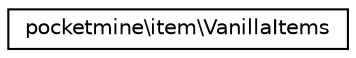 digraph "Graphical Class Hierarchy"
{
 // INTERACTIVE_SVG=YES
 // LATEX_PDF_SIZE
  edge [fontname="Helvetica",fontsize="10",labelfontname="Helvetica",labelfontsize="10"];
  node [fontname="Helvetica",fontsize="10",shape=record];
  rankdir="LR";
  Node0 [label="pocketmine\\item\\VanillaItems",height=0.2,width=0.4,color="black", fillcolor="white", style="filled",URL="$d9/dff/classpocketmine_1_1item_1_1_vanilla_items.html",tooltip=" "];
}
